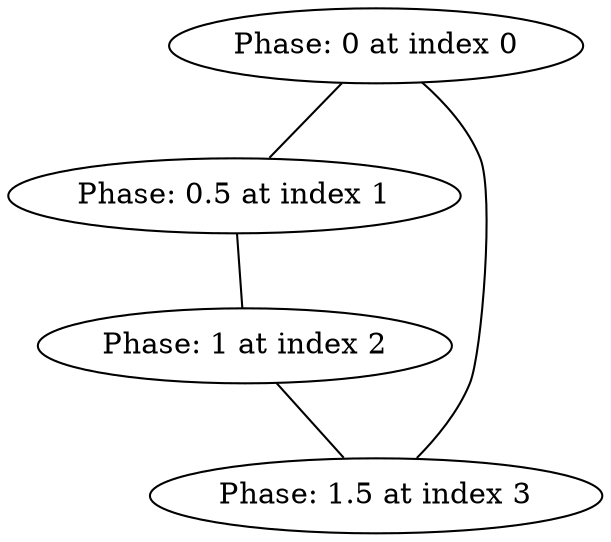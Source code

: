 graph G{
	
	0 1 2 3 ;
	"0" [label="Phase: 0 at index 0"];
	"1" [label="Phase: 0.5 at index 1"];
	"2" [label="Phase: 1 at index 2"];
	"3" [label="Phase: 1.5 at index 3"];
	0 -- 1
	0 -- 3
	1 -- 2
	2 -- 3
}